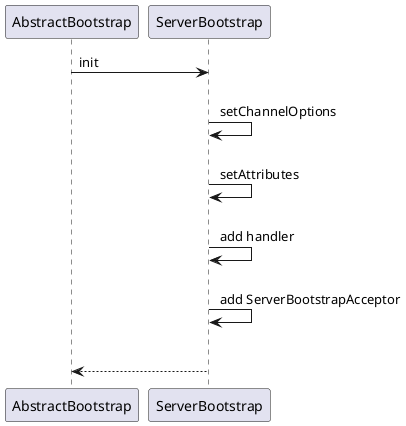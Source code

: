 @startuml

AbstractBootstrap -> ServerBootstrap: init

ServerBootstrap -> ServerBootstrap: \n setChannelOptions
ServerBootstrap -> ServerBootstrap: \n setAttributes
ServerBootstrap -> ServerBootstrap: \n add handler
ServerBootstrap -> ServerBootstrap: \n add ServerBootstrapAcceptor

ServerBootstrap --> AbstractBootstrap: \n

@enduml